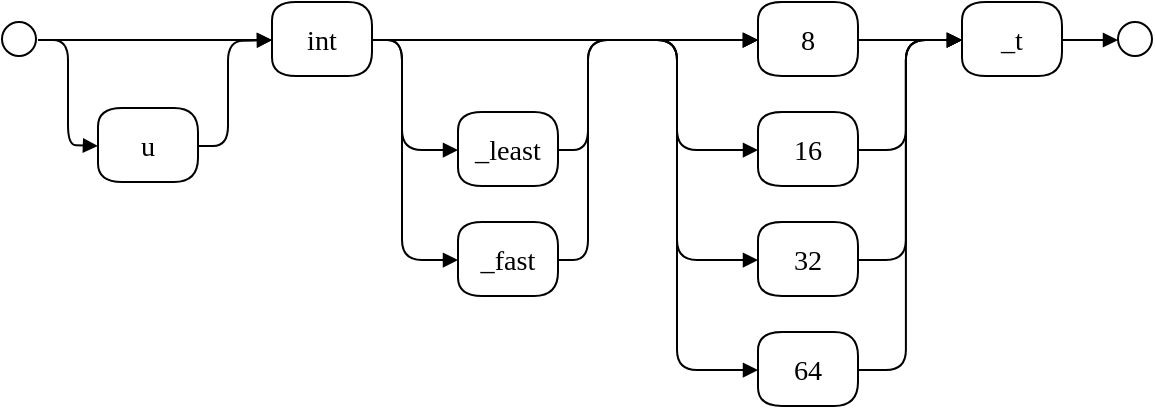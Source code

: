 <mxfile version="24.7.8">
  <diagram name="Page 1" id="Page-1">
    <mxGraphModel dx="968" dy="639" grid="1" gridSize="10" guides="1" tooltips="1" connect="1" arrows="1" fold="1" page="1" pageScale="1" pageWidth="700" pageHeight="220" math="0" shadow="0">
      <root>
        <mxCell id="0" />
        <mxCell id="1" parent="0" />
        <UserObject label="&lt;div style=&quot;font-size: 1px&quot;&gt;&lt;font style=&quot;font-size: 14.11px; font-family: Calibri; direction: ltr; letter-spacing: 0px; line-height: 120%; opacity: 1;&quot;&gt;u&lt;br&gt;&lt;/font&gt;&lt;/div&gt;" tags="Background" id="2">
          <mxCell style="verticalAlign=middle;align=center;overflow=width;vsdxID=1;shape=stencil(nZE9DsIwDIVP4xWliRiYS7kAJ4iIIRYhqdxQfk5PWhepdGBoJvu9z7b0AqbuvG0RtOoypys+yGUPZg9aU/TIlEsFpgFTnxPjhdM9OulbW0itRgWdzFQDrZXl05HeOGnVZvfztgLJllvqh+tPYZVYr2lSSX8QNFCcoV9zFfwHXQkuzpdizEeSoxAk3rm/zLNI8hem+QA=);points=[[1,0.5,0],[0.5,0,0],[0.5,0.5,0],[0.5,0.5,0]];labelBackgroundColor=none;rounded=1;html=1;whiteSpace=wrap;fillColor=none;fontColor=default;" parent="1" vertex="1">
            <mxGeometry x="111" y="61" width="50" height="37" as="geometry" />
          </mxCell>
        </UserObject>
        <UserObject label="&lt;div style=&quot;font-size: 1px&quot;&gt;&lt;font style=&quot;font-size: 14.11px; font-family: Calibri; direction: ltr; letter-spacing: 0px; line-height: 120%; opacity: 1;&quot;&gt;int&lt;br&gt;&lt;/font&gt;&lt;/div&gt;" tags="Background" id="3">
          <mxCell style="verticalAlign=middle;align=center;overflow=width;vsdxID=3;shape=stencil(nZE9DsIwDIVP4xWliRiYS7kAJ4iIIRYhqdxQfk5PWhepdGBoJvu9z7b0AqbuvG0RtOoypys+yGUPZg9aU/TIlEsFpgFTnxPjhdM9OulbW0itRgWdzFQDrZXl05HeOGnVZvfztgLJllvqh+tPYZVYr2lSSX8QNFCcoV9zFfwHXQkuzpdizEeSoxAk3rm/zLNI8hem+QA=);points=[[1,0.5,0],[0.5,0,0],[0.5,0.5,0],[0.5,0.5,0]];labelBackgroundColor=none;rounded=1;html=1;whiteSpace=wrap;fillColor=none;fontColor=default;" parent="1" vertex="1">
            <mxGeometry x="198" y="8" width="50" height="37" as="geometry" />
          </mxCell>
        </UserObject>
        <UserObject label="&lt;div style=&quot;font-size: 1px&quot;&gt;&lt;font style=&quot;font-size: 14.11px; font-family: Calibri; direction: ltr; letter-spacing: 0px; line-height: 120%; opacity: 1;&quot;&gt;8&lt;br&gt;&lt;/font&gt;&lt;/div&gt;" tags="Background" id="4">
          <mxCell style="verticalAlign=middle;align=center;overflow=width;vsdxID=4;shape=stencil(nZE9DsIwDIVP4xWliRiYS7kAJ4iIIRYhqdxQfk5PWhepdGBoJvu9z7b0AqbuvG0RtOoypys+yGUPZg9aU/TIlEsFpgFTnxPjhdM9OulbW0itRgWdzFQDrZXl05HeOGnVZvfztgLJllvqh+tPYZVYr2lSSX8QNFCcoV9zFfwHXQkuzpdizEeSoxAk3rm/zLNI8hem+QA=);points=[[1,0.5,0],[0.5,0,0],[0.5,0.5,0],[0.5,0.5,0]];labelBackgroundColor=none;rounded=1;html=1;whiteSpace=wrap;fillColor=none;fontColor=default;" parent="1" vertex="1">
            <mxGeometry x="441" y="8" width="50" height="37" as="geometry" />
          </mxCell>
        </UserObject>
        <UserObject label="&lt;div style=&quot;font-size: 1px&quot;&gt;&lt;font style=&quot;font-size: 14.11px; font-family: Calibri; direction: ltr; letter-spacing: 0px; line-height: 120%; opacity: 1;&quot;&gt;16&lt;br&gt;&lt;/font&gt;&lt;/div&gt;" tags="Background" id="5">
          <mxCell style="verticalAlign=middle;align=center;overflow=width;vsdxID=5;shape=stencil(nZE9DsIwDIVP4xWliRiYS7kAJ4iIIRYhqdxQfk5PWhepdGBoJvu9z7b0AqbuvG0RtOoypys+yGUPZg9aU/TIlEsFpgFTnxPjhdM9OulbW0itRgWdzFQDrZXl05HeOGnVZvfztgLJllvqh+tPYZVYr2lSSX8QNFCcoV9zFfwHXQkuzpdizEeSoxAk3rm/zLNI8hem+QA=);points=[[1,0.5,0],[0.5,0,0],[0.5,0.5,0],[0.5,0.5,0]];labelBackgroundColor=none;rounded=1;html=1;whiteSpace=wrap;fillColor=none;fontColor=default;" parent="1" vertex="1">
            <mxGeometry x="441" y="63" width="50" height="37" as="geometry" />
          </mxCell>
        </UserObject>
        <UserObject label="&lt;div style=&quot;font-size: 1px&quot;&gt;&lt;font style=&quot;font-size: 14.11px; font-family: Calibri; direction: ltr; letter-spacing: 0px; line-height: 120%; opacity: 1;&quot;&gt;32&lt;br&gt;&lt;/font&gt;&lt;/div&gt;" tags="Background" id="6">
          <mxCell style="verticalAlign=middle;align=center;overflow=width;vsdxID=6;shape=stencil(nZE9DsIwDIVP4xWliRiYS7kAJ4iIIRYhqdxQfk5PWhepdGBoJvu9z7b0AqbuvG0RtOoypys+yGUPZg9aU/TIlEsFpgFTnxPjhdM9OulbW0itRgWdzFQDrZXl05HeOGnVZvfztgLJllvqh+tPYZVYr2lSSX8QNFCcoV9zFfwHXQkuzpdizEeSoxAk3rm/zLNI8hem+QA=);points=[[1,0.5,0],[0.5,0,0],[0.5,0.5,0],[0.5,0.5,0]];labelBackgroundColor=none;rounded=1;html=1;whiteSpace=wrap;fillColor=none;fontColor=default;" parent="1" vertex="1">
            <mxGeometry x="441" y="118" width="50" height="37" as="geometry" />
          </mxCell>
        </UserObject>
        <UserObject label="&lt;div style=&quot;font-size: 1px&quot;&gt;&lt;font style=&quot;font-size: 14.11px; font-family: Calibri; direction: ltr; letter-spacing: 0px; line-height: 120%; opacity: 1;&quot;&gt;64&lt;br&gt;&lt;/font&gt;&lt;/div&gt;" tags="Background" id="7">
          <mxCell style="verticalAlign=middle;align=center;overflow=width;vsdxID=7;shape=stencil(nZE9DsIwDIVP4xWliRiYS7kAJ4iIIRYhqdxQfk5PWhepdGBoJvu9z7b0AqbuvG0RtOoypys+yGUPZg9aU/TIlEsFpgFTnxPjhdM9OulbW0itRgWdzFQDrZXl05HeOGnVZvfztgLJllvqh+tPYZVYr2lSSX8QNFCcoV9zFfwHXQkuzpdizEeSoxAk3rm/zLNI8hem+QA=);points=[[1,0.5,0],[0.5,0,0],[0.5,0.5,0],[0.5,0.5,0]];labelBackgroundColor=none;rounded=1;html=1;whiteSpace=wrap;fillColor=none;fontColor=default;" parent="1" vertex="1">
            <mxGeometry x="441" y="173" width="50" height="37" as="geometry" />
          </mxCell>
        </UserObject>
        <UserObject label="&lt;div style=&quot;font-size: 1px&quot;&gt;&lt;font style=&quot;font-size: 14.11px; font-family: Calibri; direction: ltr; letter-spacing: 0px; line-height: 120%; opacity: 1;&quot;&gt;_t&lt;br&gt;&lt;/font&gt;&lt;/div&gt;" tags="Background" id="8">
          <mxCell style="verticalAlign=middle;align=center;overflow=width;vsdxID=8;shape=stencil(nZE9DsIwDIVP4xWliRiYS7kAJ4iIIRYhqdxQfk5PWhepdGBoJvu9z7b0AqbuvG0RtOoypys+yGUPZg9aU/TIlEsFpgFTnxPjhdM9OulbW0itRgWdzFQDrZXl05HeOGnVZvfztgLJllvqh+tPYZVYr2lSSX8QNFCcoV9zFfwHXQkuzpdizEeSoxAk3rm/zLNI8hem+QA=);points=[[1,0.5,0],[0.5,0,0],[0.5,0.5,0],[0.5,0.5,0]];labelBackgroundColor=none;rounded=1;html=1;whiteSpace=wrap;fillColor=none;fontColor=default;" parent="1" vertex="1">
            <mxGeometry x="543" y="8" width="50" height="37" as="geometry" />
          </mxCell>
        </UserObject>
        <UserObject label="&lt;div style=&quot;font-size: 1px&quot;&gt;&lt;font style=&quot;font-size: 14.11px; font-family: Calibri; direction: ltr; letter-spacing: 0px; line-height: 120%; opacity: 1;&quot;&gt;_least&lt;br&gt;&lt;/font&gt;&lt;/div&gt;" tags="Background" id="9">
          <mxCell style="verticalAlign=middle;align=center;overflow=width;vsdxID=9;shape=stencil(nZE9DsIwDIVP4xWliRiYS7kAJ4iIIRYhqdxQfk5PWhepdGBoJvu9z7b0AqbuvG0RtOoypys+yGUPZg9aU/TIlEsFpgFTnxPjhdM9OulbW0itRgWdzFQDrZXl05HeOGnVZvfztgLJllvqh+tPYZVYr2lSSX8QNFCcoV9zFfwHXQkuzpdizEeSoxAk3rm/zLNI8hem+QA=);points=[[1,0.5,0],[0.5,0,0],[0.5,0.5,0],[0.5,0.5,0]];labelBackgroundColor=none;rounded=1;html=1;whiteSpace=wrap;fillColor=none;fontColor=default;" parent="1" vertex="1">
            <mxGeometry x="291" y="63" width="50" height="37" as="geometry" />
          </mxCell>
        </UserObject>
        <UserObject label="&lt;div style=&quot;font-size: 1px&quot;&gt;&lt;font style=&quot;font-size: 14.11px; font-family: Calibri; direction: ltr; letter-spacing: 0px; line-height: 120%; opacity: 1;&quot;&gt;_fast&lt;br&gt;&lt;/font&gt;&lt;/div&gt;" tags="Background" id="10">
          <mxCell style="verticalAlign=middle;align=center;overflow=width;vsdxID=10;shape=stencil(nZE9DsIwDIVP4xWliRiYS7kAJ4iIIRYhqdxQfk5PWhepdGBoJvu9z7b0AqbuvG0RtOoypys+yGUPZg9aU/TIlEsFpgFTnxPjhdM9OulbW0itRgWdzFQDrZXl05HeOGnVZvfztgLJllvqh+tPYZVYr2lSSX8QNFCcoV9zFfwHXQkuzpdizEeSoxAk3rm/zLNI8hem+QA=);points=[[1,0.5,0],[0.5,0,0],[0.5,0.5,0],[0.5,0.5,0]];labelBackgroundColor=none;rounded=1;html=1;whiteSpace=wrap;fillColor=none;fontColor=default;" parent="1" vertex="1">
            <mxGeometry x="291" y="118" width="50" height="37" as="geometry" />
          </mxCell>
        </UserObject>
        <UserObject label="" tags="Background" id="11">
          <mxCell style="vsdxID=11;fillColor=none;gradientColor=none;shape=stencil(rVFBDsIwDHtNj5VCK14wxj8ilm0VZZ3SAuX3tAoIBhwQ4mbHjhMlyjZxxJmUgZg47OnsujQqu1HGuGkkdqkgZVtlmz4wDRyOUyd8xuqs6BBONSFLH9QOAxdha6FbcSLvisR5oQEvvfegFXyMgqwxu6g5JEwuTIupHnkgXcbo3uNwyxEpnonmt/Ivi/1nLfhirQIeZ+6d9/KlZ/31LaUkL7XtFQ==);strokeColor=default;points=[[0.5,0,0],[0.5,0.5,0],[0.5,0.5,0],[0.5,0.5,0],[1,0.5,0],[0.15,0.85,0],[0.85,0.85,0],[0.85,0.15,0],[0.15,0.15,0]];labelBackgroundColor=none;rounded=0;html=1;whiteSpace=wrap;" parent="1" vertex="1">
            <mxGeometry x="63" y="18" width="17" height="17" as="geometry" />
          </mxCell>
        </UserObject>
        <UserObject label="" tags="Background" id="12">
          <mxCell style="vsdxID=31;fillColor=#FFFFFF;gradientColor=none;shape=stencil(rVFBDsIwDHtNj5VCK14wxj8ilm0VZZ3SAuX3tAoIBhwQ4mbHjhMlyjZxxJmUgZg47OnsujQqu1HGuGkkdqkgZVtlmz4wDRyOUyd8xuqs6BBONSFLH9QOAxdha6FbcSLvisR5oQEvvfegFXyMgqwxu6g5JEwuTIupHnkgXcbo3uNwyxEpnonmt/Ivi/1nLfhirQIeZ+6d9/KlZ/31LaUkL7XtFQ==);strokeColor=default;points=[[0.5,0,0],[0.5,0.5,0],[0.5,0.5,0],[0.5,0.5,0],[1,0.5,0],[0.15,0.85,0],[0.85,0.85,0],[0.85,0.15,0],[0.15,0.15,0]];labelBackgroundColor=none;rounded=0;html=1;whiteSpace=wrap;" parent="1" vertex="1">
            <mxGeometry x="621" y="18" width="17" height="17" as="geometry" />
          </mxCell>
        </UserObject>
        <UserObject label="" tags="Lien" id="13">
          <mxCell style="vsdxID=13;edgeStyle=none;startArrow=none;endArrow=block;startSize=5;endSize=5;strokeColor=default;spacingTop=0;spacingBottom=0;spacingLeft=0;spacingRight=0;verticalAlign=middle;html=1;labelBackgroundColor=#ffffff;rounded=1;exitX=1.059;exitY=0.529;exitDx=0;exitDy=0;exitPerimeter=0;entryX=0;entryY=0.514;entryDx=0;entryDy=0;entryPerimeter=0;curved=0;" parent="1" source="11" target="2" edge="1">
            <mxGeometry relative="1" as="geometry">
              <mxPoint as="offset" />
              <Array as="points">
                <mxPoint x="96" y="27" />
                <mxPoint x="96" y="79.5" />
              </Array>
            </mxGeometry>
          </mxCell>
        </UserObject>
        <UserObject label="" tags="Lien" id="14">
          <mxCell style="vsdxID=14;edgeStyle=none;startArrow=none;endArrow=block;startSize=5;endSize=5;strokeColor=default;spacingTop=0;spacingBottom=0;spacingLeft=0;spacingRight=0;verticalAlign=middle;html=1;labelBackgroundColor=#ffffff;rounded=0;exitX=1.059;exitY=0.529;exitDx=0;exitDy=0;exitPerimeter=0;entryX=0;entryY=0.514;entryDx=0;entryDy=0;entryPerimeter=0;" parent="1" source="11" target="3" edge="1">
            <mxGeometry relative="1" as="geometry">
              <mxPoint x="-1" as="offset" />
              <Array as="points" />
            </mxGeometry>
          </mxCell>
        </UserObject>
        <UserObject label="" tags="Lien" id="15">
          <mxCell style="vsdxID=15;edgeStyle=none;startArrow=none;endArrow=block;startSize=5;endSize=5;strokeColor=default;spacingTop=0;spacingBottom=0;spacingLeft=0;spacingRight=0;verticalAlign=middle;html=1;labelBackgroundColor=#ffffff;rounded=1;exitX=1;exitY=0.514;exitDx=0;exitDy=0;exitPerimeter=0;entryX=0;entryY=0.514;entryDx=0;entryDy=0;entryPerimeter=0;" parent="1" source="2" target="3" edge="1">
            <mxGeometry relative="1" as="geometry">
              <mxPoint as="offset" />
              <Array as="points">
                <mxPoint x="176" y="80" />
                <mxPoint x="176" y="27.5" />
              </Array>
            </mxGeometry>
          </mxCell>
        </UserObject>
        <UserObject label="" tags="Lien" id="16">
          <mxCell style="vsdxID=32;edgeStyle=none;startArrow=none;endArrow=block;startSize=5;endSize=5;strokeColor=default;spacingTop=0;spacingBottom=0;spacingLeft=0;spacingRight=0;verticalAlign=middle;html=1;labelBackgroundColor=#ffffff;rounded=0;exitX=1;exitY=0.514;exitDx=0;exitDy=0;exitPerimeter=0;entryX=0;entryY=0.529;entryDx=0;entryDy=0;entryPerimeter=0;" parent="1" source="8" target="12" edge="1">
            <mxGeometry relative="1" as="geometry">
              <mxPoint x="-1" as="offset" />
              <Array as="points" />
            </mxGeometry>
          </mxCell>
        </UserObject>
        <UserObject label="" tags="Lien" id="17">
          <mxCell style="vsdxID=30;edgeStyle=none;startArrow=none;endArrow=block;startSize=5;endSize=5;strokeColor=default;spacingTop=0;spacingBottom=0;spacingLeft=0;spacingRight=0;verticalAlign=middle;html=1;labelBackgroundColor=#ffffff;rounded=1;exitX=1;exitY=0.514;exitDx=0;exitDy=0;exitPerimeter=0;entryX=0;entryY=0.514;entryDx=0;entryDy=0;entryPerimeter=0;" parent="1" source="10" target="4" edge="1">
            <mxGeometry relative="1" as="geometry">
              <mxPoint y="2" as="offset" />
              <Array as="points">
                <mxPoint x="356" y="137" />
                <mxPoint x="356" y="27" />
              </Array>
            </mxGeometry>
          </mxCell>
        </UserObject>
        <UserObject label="" tags="Lien" id="18">
          <mxCell style="vsdxID=29;edgeStyle=none;startArrow=none;endArrow=block;startSize=5;endSize=5;strokeColor=default;spacingTop=0;spacingBottom=0;spacingLeft=0;spacingRight=0;verticalAlign=middle;html=1;labelBackgroundColor=#ffffff;rounded=1;exitX=1;exitY=0.514;exitDx=0;exitDy=0;exitPerimeter=0;entryX=0;entryY=0.514;entryDx=0;entryDy=0;entryPerimeter=0;" parent="1" source="9" target="4" edge="1">
            <mxGeometry relative="1" as="geometry">
              <mxPoint x="6" y="1" as="offset" />
              <Array as="points">
                <mxPoint x="356" y="82" />
                <mxPoint x="356" y="27" />
              </Array>
            </mxGeometry>
          </mxCell>
        </UserObject>
        <UserObject label="" tags="Lien" id="19">
          <mxCell style="vsdxID=28;edgeStyle=none;startArrow=none;endArrow=block;startSize=5;endSize=5;strokeColor=default;spacingTop=0;spacingBottom=0;spacingLeft=0;spacingRight=0;verticalAlign=middle;html=1;labelBackgroundColor=#ffffff;rounded=1;exitX=1;exitY=0.514;exitDx=0;exitDy=0;exitPerimeter=0;entryX=0;entryY=0.514;entryDx=0;entryDy=0;entryPerimeter=0;" parent="1" source="7" target="8" edge="1">
            <mxGeometry relative="1" as="geometry">
              <mxPoint as="offset" />
              <Array as="points">
                <mxPoint x="514.95" y="192" />
                <mxPoint x="514.95" y="27" />
              </Array>
            </mxGeometry>
          </mxCell>
        </UserObject>
        <UserObject label="" tags="Lien" id="20">
          <mxCell style="vsdxID=27;edgeStyle=none;startArrow=none;endArrow=block;startSize=5;endSize=5;strokeColor=default;spacingTop=0;spacingBottom=0;spacingLeft=0;spacingRight=0;verticalAlign=middle;html=1;labelBackgroundColor=#ffffff;rounded=1;exitX=1;exitY=0.514;exitDx=0;exitDy=0;exitPerimeter=0;entryX=0;entryY=0.514;entryDx=0;entryDy=0;entryPerimeter=0;" parent="1" source="6" target="8" edge="1">
            <mxGeometry relative="1" as="geometry">
              <mxPoint as="offset" />
              <Array as="points">
                <mxPoint x="514.95" y="137" />
                <mxPoint x="514.95" y="27" />
              </Array>
            </mxGeometry>
          </mxCell>
        </UserObject>
        <UserObject label="" tags="Lien" id="21">
          <mxCell style="vsdxID=26;edgeStyle=none;startArrow=none;endArrow=block;startSize=5;endSize=5;strokeColor=default;spacingTop=0;spacingBottom=0;spacingLeft=0;spacingRight=0;verticalAlign=middle;html=1;labelBackgroundColor=#ffffff;rounded=1;exitX=1;exitY=0.514;exitDx=0;exitDy=0;exitPerimeter=0;entryX=0;entryY=0.514;entryDx=0;entryDy=0;entryPerimeter=0;" parent="1" source="5" target="8" edge="1">
            <mxGeometry relative="1" as="geometry">
              <mxPoint as="offset" />
              <Array as="points">
                <mxPoint x="514.95" y="82" />
                <mxPoint x="514.95" y="27" />
              </Array>
            </mxGeometry>
          </mxCell>
        </UserObject>
        <UserObject label="" tags="Lien" id="22">
          <mxCell style="vsdxID=25;edgeStyle=none;startArrow=none;endArrow=block;startSize=5;endSize=5;strokeColor=default;spacingTop=0;spacingBottom=0;spacingLeft=0;spacingRight=0;verticalAlign=middle;html=1;labelBackgroundColor=#ffffff;rounded=1;exitX=1;exitY=0.514;exitDx=0;exitDy=0;exitPerimeter=0;entryX=0;entryY=0.514;entryDx=0;entryDy=0;entryPerimeter=0;" parent="1" source="4" target="8" edge="1">
            <mxGeometry relative="1" as="geometry">
              <mxPoint as="offset" />
              <Array as="points" />
            </mxGeometry>
          </mxCell>
        </UserObject>
        <UserObject label="" tags="Lien" id="23">
          <mxCell style="vsdxID=22;edgeStyle=none;startArrow=none;endArrow=block;startSize=5;endSize=5;strokeColor=default;spacingTop=0;spacingBottom=0;spacingLeft=0;spacingRight=0;verticalAlign=middle;html=1;labelBackgroundColor=#ffffff;rounded=1;exitX=1;exitY=0.514;exitDx=0;exitDy=0;exitPerimeter=0;entryX=0;entryY=0.514;entryDx=0;entryDy=0;entryPerimeter=0;" parent="1" source="3" target="10" edge="1">
            <mxGeometry relative="1" as="geometry">
              <mxPoint y="-2" as="offset" />
              <Array as="points">
                <mxPoint x="263" y="27" />
                <mxPoint x="263" y="137" />
              </Array>
            </mxGeometry>
          </mxCell>
        </UserObject>
        <UserObject label="" tags="Lien" id="24">
          <mxCell style="vsdxID=21;edgeStyle=none;startArrow=none;endArrow=block;startSize=5;endSize=5;strokeColor=default;spacingTop=0;spacingBottom=0;spacingLeft=0;spacingRight=0;verticalAlign=middle;html=1;labelBackgroundColor=#ffffff;rounded=1;exitX=1;exitY=0.514;exitDx=0;exitDy=0;exitPerimeter=0;entryX=0;entryY=0.514;entryDx=0;entryDy=0;entryPerimeter=0;" parent="1" source="3" target="9" edge="1">
            <mxGeometry relative="1" as="geometry">
              <mxPoint y="-3" as="offset" />
              <Array as="points">
                <mxPoint x="263" y="27" />
                <mxPoint x="263" y="82" />
              </Array>
            </mxGeometry>
          </mxCell>
        </UserObject>
        <UserObject label="" tags="Lien" id="25">
          <mxCell style="vsdxID=20;edgeStyle=none;startArrow=none;endArrow=block;startSize=5;endSize=5;strokeColor=default;spacingTop=0;spacingBottom=0;spacingLeft=0;spacingRight=0;verticalAlign=middle;html=1;labelBackgroundColor=#ffffff;rounded=1;exitX=1;exitY=0.514;exitDx=0;exitDy=0;exitPerimeter=0;entryX=0;entryY=0.514;entryDx=0;entryDy=0;entryPerimeter=0;" parent="1" source="3" target="7" edge="1">
            <mxGeometry relative="1" as="geometry">
              <mxPoint y="-1" as="offset" />
              <Array as="points">
                <mxPoint x="400.5" y="27" />
                <mxPoint x="400.5" y="192" />
              </Array>
            </mxGeometry>
          </mxCell>
        </UserObject>
        <UserObject label="" tags="Lien" id="26">
          <mxCell style="vsdxID=19;edgeStyle=none;startArrow=none;endArrow=block;startSize=5;endSize=5;strokeColor=default;spacingTop=0;spacingBottom=0;spacingLeft=0;spacingRight=0;verticalAlign=middle;html=1;labelBackgroundColor=#ffffff;rounded=1;exitX=1;exitY=0.514;exitDx=0;exitDy=0;exitPerimeter=0;entryX=0;entryY=0.514;entryDx=0;entryDy=0;entryPerimeter=0;" parent="1" source="3" target="6" edge="1">
            <mxGeometry relative="1" as="geometry">
              <mxPoint x="-11" y="3" as="offset" />
              <Array as="points">
                <mxPoint x="400.5" y="27" />
                <mxPoint x="400.5" y="137" />
              </Array>
            </mxGeometry>
          </mxCell>
        </UserObject>
        <UserObject label="" tags="Lien" id="27">
          <mxCell style="vsdxID=18;edgeStyle=none;startArrow=none;endArrow=block;startSize=5;endSize=5;strokeColor=default;spacingTop=0;spacingBottom=0;spacingLeft=0;spacingRight=0;verticalAlign=middle;html=1;labelBackgroundColor=#ffffff;rounded=1;exitX=1;exitY=0.514;exitDx=0;exitDy=0;exitPerimeter=0;entryX=0;entryY=0.514;entryDx=0;entryDy=0;entryPerimeter=0;" parent="1" source="3" target="5" edge="1">
            <mxGeometry relative="1" as="geometry">
              <mxPoint x="-10" as="offset" />
              <Array as="points">
                <mxPoint x="400.5" y="27" />
                <mxPoint x="400.5" y="82" />
              </Array>
            </mxGeometry>
          </mxCell>
        </UserObject>
        <UserObject label="" tags="Lien" id="28">
          <mxCell style="vsdxID=17;edgeStyle=none;startArrow=none;endArrow=block;startSize=5;endSize=5;strokeColor=default;spacingTop=0;spacingBottom=0;spacingLeft=0;spacingRight=0;verticalAlign=middle;html=1;labelBackgroundColor=#ffffff;rounded=0;exitX=1;exitY=0.514;exitDx=0;exitDy=0;exitPerimeter=0;entryX=0;entryY=0.514;entryDx=0;entryDy=0;entryPerimeter=0;" parent="1" source="3" target="4" edge="1">
            <mxGeometry relative="1" as="geometry">
              <mxPoint as="offset" />
              <Array as="points" />
            </mxGeometry>
          </mxCell>
        </UserObject>
      </root>
    </mxGraphModel>
  </diagram>
</mxfile>
